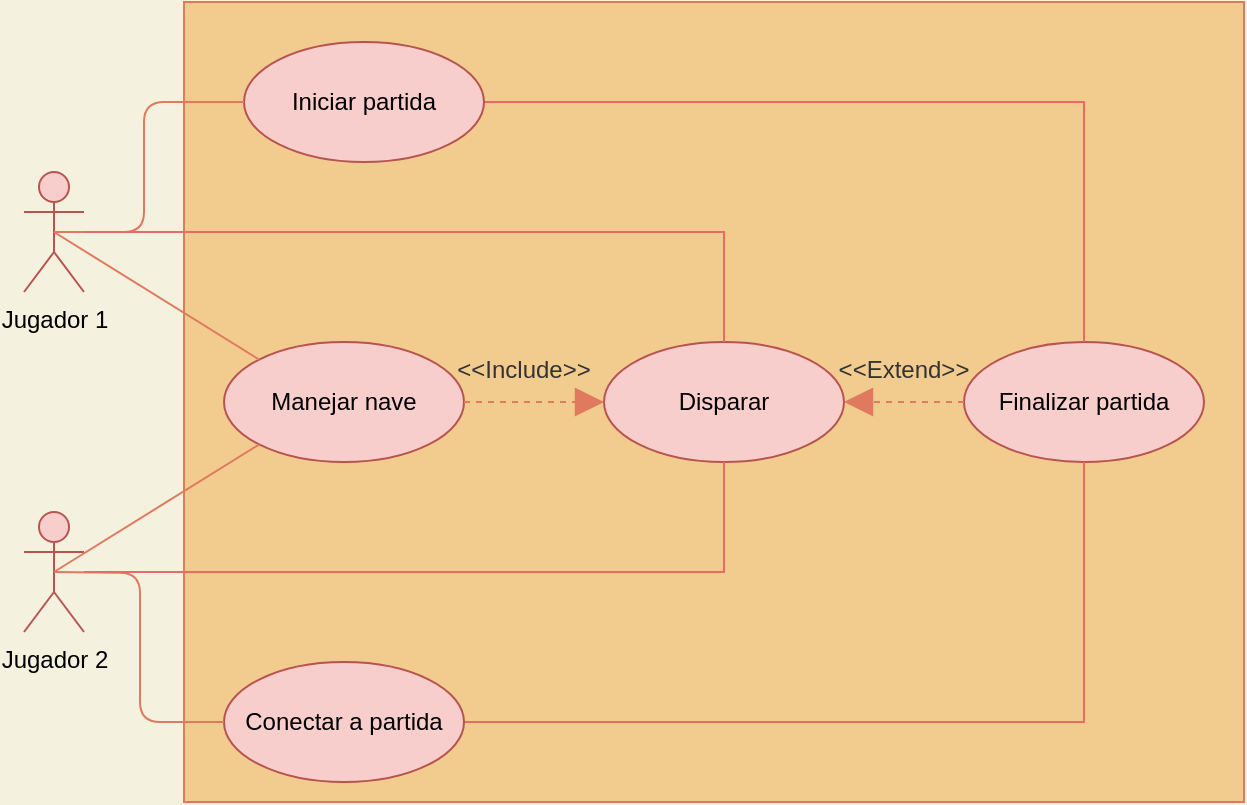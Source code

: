 <mxfile version="14.3.0" type="github">
  <diagram id="6kgjOH2YoebUZyhoihcM" name="Page-1">
    <mxGraphModel dx="782" dy="437" grid="1" gridSize="10" guides="1" tooltips="1" connect="1" arrows="1" fold="1" page="1" pageScale="1" pageWidth="827" pageHeight="1169" background="#F4F1DE" math="0" shadow="0">
      <root>
        <mxCell id="0" />
        <mxCell id="1" parent="0" />
        <mxCell id="aP5YiY-fnJIJvlbnE2W6-2" value="Jugador 1" style="shape=umlActor;verticalLabelPosition=bottom;verticalAlign=top;html=1;rounded=0;sketch=0;strokeColor=#b85450;fillColor=#f8cecc;" parent="1" vertex="1">
          <mxGeometry x="130" y="105" width="30" height="60" as="geometry" />
        </mxCell>
        <mxCell id="aP5YiY-fnJIJvlbnE2W6-3" value="Jugador 2" style="shape=umlActor;verticalLabelPosition=bottom;verticalAlign=top;html=1;rounded=0;sketch=0;strokeColor=#b85450;fillColor=#f8cecc;" parent="1" vertex="1">
          <mxGeometry x="130" y="275" width="30" height="60" as="geometry" />
        </mxCell>
        <mxCell id="aP5YiY-fnJIJvlbnE2W6-4" value="" style="rounded=0;whiteSpace=wrap;html=1;sketch=0;strokeColor=#E07A5F;fillColor=#F2CC8F;fontColor=#393C56;" parent="1" vertex="1">
          <mxGeometry x="210" y="20" width="530" height="400" as="geometry" />
        </mxCell>
        <mxCell id="aP5YiY-fnJIJvlbnE2W6-5" value="Finalizar partida" style="ellipse;whiteSpace=wrap;html=1;rounded=0;sketch=0;strokeColor=#b85450;fillColor=#f8cecc;" parent="1" vertex="1">
          <mxGeometry x="600" y="190" width="120" height="60" as="geometry" />
        </mxCell>
        <mxCell id="O0BVq0K3hkom_qacDYXV-1" style="edgeStyle=orthogonalEdgeStyle;rounded=0;orthogonalLoop=1;jettySize=auto;html=1;entryX=0.5;entryY=1;entryDx=0;entryDy=0;endArrow=none;endFill=0;strokeColor=#EA6B66;" edge="1" parent="1" source="aP5YiY-fnJIJvlbnE2W6-10" target="aP5YiY-fnJIJvlbnE2W6-5">
          <mxGeometry relative="1" as="geometry" />
        </mxCell>
        <mxCell id="aP5YiY-fnJIJvlbnE2W6-10" value="Conectar a partida" style="ellipse;whiteSpace=wrap;html=1;rounded=0;sketch=0;strokeColor=#b85450;fillColor=#f8cecc;" parent="1" vertex="1">
          <mxGeometry x="230" y="350" width="120" height="60" as="geometry" />
        </mxCell>
        <mxCell id="aP5YiY-fnJIJvlbnE2W6-11" value="" style="endArrow=none;html=1;edgeStyle=orthogonalEdgeStyle;strokeColor=#E07A5F;fillColor=#F2CC8F;fontColor=#393C56;entryX=0;entryY=0.5;entryDx=0;entryDy=0;" parent="1" target="aP5YiY-fnJIJvlbnE2W6-10" edge="1">
          <mxGeometry relative="1" as="geometry">
            <mxPoint x="145" y="305" as="sourcePoint" />
            <mxPoint x="520" y="400" as="targetPoint" />
          </mxGeometry>
        </mxCell>
        <mxCell id="aP5YiY-fnJIJvlbnE2W6-12" value="Manejar nave" style="ellipse;whiteSpace=wrap;html=1;rounded=0;sketch=0;strokeColor=#b85450;fillColor=#f8cecc;" parent="1" vertex="1">
          <mxGeometry x="230" y="190" width="120" height="60" as="geometry" />
        </mxCell>
        <mxCell id="aP5YiY-fnJIJvlbnE2W6-17" value="" style="endArrow=none;html=1;strokeColor=#E07A5F;fillColor=#F2CC8F;fontColor=#393C56;exitX=0.5;exitY=0.5;exitDx=0;exitDy=0;exitPerimeter=0;entryX=0;entryY=1;entryDx=0;entryDy=0;" parent="1" source="aP5YiY-fnJIJvlbnE2W6-3" target="aP5YiY-fnJIJvlbnE2W6-12" edge="1">
          <mxGeometry width="50" height="50" relative="1" as="geometry">
            <mxPoint x="420" y="250" as="sourcePoint" />
            <mxPoint x="470" y="200" as="targetPoint" />
          </mxGeometry>
        </mxCell>
        <mxCell id="aP5YiY-fnJIJvlbnE2W6-18" value="" style="endArrow=none;html=1;strokeColor=#E07A5F;fillColor=#F2CC8F;fontColor=#393C56;exitX=0.5;exitY=0.5;exitDx=0;exitDy=0;exitPerimeter=0;entryX=0;entryY=0;entryDx=0;entryDy=0;" parent="1" source="aP5YiY-fnJIJvlbnE2W6-2" target="aP5YiY-fnJIJvlbnE2W6-12" edge="1">
          <mxGeometry width="50" height="50" relative="1" as="geometry">
            <mxPoint x="155" y="315" as="sourcePoint" />
            <mxPoint x="327.574" y="251.213" as="targetPoint" />
          </mxGeometry>
        </mxCell>
        <mxCell id="aP5YiY-fnJIJvlbnE2W6-19" value="Disparar" style="ellipse;whiteSpace=wrap;html=1;rounded=0;sketch=0;strokeColor=#b85450;fillColor=#f8cecc;" parent="1" vertex="1">
          <mxGeometry x="420" y="190" width="120" height="60" as="geometry" />
        </mxCell>
        <mxCell id="O0BVq0K3hkom_qacDYXV-3" style="edgeStyle=orthogonalEdgeStyle;rounded=0;orthogonalLoop=1;jettySize=auto;html=1;entryX=0.5;entryY=0;entryDx=0;entryDy=0;endArrow=none;endFill=0;strokeColor=#EA6B66;" edge="1" parent="1" source="aP5YiY-fnJIJvlbnE2W6-26" target="aP5YiY-fnJIJvlbnE2W6-5">
          <mxGeometry relative="1" as="geometry" />
        </mxCell>
        <mxCell id="aP5YiY-fnJIJvlbnE2W6-26" value="Iniciar partida" style="ellipse;whiteSpace=wrap;html=1;rounded=0;sketch=0;strokeColor=#b85450;fillColor=#f8cecc;" parent="1" vertex="1">
          <mxGeometry x="240" y="40" width="120" height="60" as="geometry" />
        </mxCell>
        <mxCell id="aP5YiY-fnJIJvlbnE2W6-27" value="" style="endArrow=block;dashed=1;endFill=1;endSize=12;html=1;strokeColor=#E07A5F;fillColor=#F2CC8F;fontColor=#393C56;exitX=1;exitY=0.5;exitDx=0;exitDy=0;" parent="1" source="aP5YiY-fnJIJvlbnE2W6-12" edge="1">
          <mxGeometry width="160" relative="1" as="geometry">
            <mxPoint x="360" y="230" as="sourcePoint" />
            <mxPoint x="420" y="220" as="targetPoint" />
          </mxGeometry>
        </mxCell>
        <mxCell id="aP5YiY-fnJIJvlbnE2W6-28" value="&lt;&lt;Include&gt;&gt;" style="text;align=center;fontStyle=0;verticalAlign=middle;spacingLeft=3;spacingRight=3;strokeColor=none;rotatable=0;points=[[0,0.5],[1,0.5]];portConstraint=eastwest;rounded=0;sketch=0;fontColor=#333333;" parent="1" vertex="1">
          <mxGeometry x="340" y="190" width="80" height="26" as="geometry" />
        </mxCell>
        <mxCell id="O0BVq0K3hkom_qacDYXV-4" value="" style="endArrow=block;dashed=1;endFill=1;endSize=12;html=1;strokeColor=#E07A5F;fillColor=#F2CC8F;fontColor=#393C56;exitX=0;exitY=0.5;exitDx=0;exitDy=0;entryX=1;entryY=0.5;entryDx=0;entryDy=0;" edge="1" parent="1" source="aP5YiY-fnJIJvlbnE2W6-5" target="aP5YiY-fnJIJvlbnE2W6-19">
          <mxGeometry width="160" relative="1" as="geometry">
            <mxPoint x="360" y="230" as="sourcePoint" />
            <mxPoint x="430" y="230" as="targetPoint" />
          </mxGeometry>
        </mxCell>
        <mxCell id="O0BVq0K3hkom_qacDYXV-5" value="&lt;&lt;Extend&gt;&gt;" style="text;align=center;fontStyle=0;verticalAlign=middle;spacingLeft=3;spacingRight=3;strokeColor=none;rotatable=0;points=[[0,0.5],[1,0.5]];portConstraint=eastwest;rounded=0;sketch=0;fontColor=#333333;" vertex="1" parent="1">
          <mxGeometry x="530" y="190" width="80" height="26" as="geometry" />
        </mxCell>
        <mxCell id="O0BVq0K3hkom_qacDYXV-7" style="edgeStyle=orthogonalEdgeStyle;rounded=0;orthogonalLoop=1;jettySize=auto;html=1;entryX=0.5;entryY=1;entryDx=0;entryDy=0;endArrow=none;endFill=0;strokeColor=#EA6B66;" edge="1" parent="1" source="aP5YiY-fnJIJvlbnE2W6-3" target="aP5YiY-fnJIJvlbnE2W6-19">
          <mxGeometry relative="1" as="geometry" />
        </mxCell>
        <mxCell id="aP5YiY-fnJIJvlbnE2W6-7" value="" style="endArrow=none;html=1;edgeStyle=orthogonalEdgeStyle;strokeColor=#E07A5F;fillColor=#F2CC8F;fontColor=#393C56;exitX=0.5;exitY=0.5;exitDx=0;exitDy=0;exitPerimeter=0;entryX=0;entryY=0.5;entryDx=0;entryDy=0;" parent="1" source="aP5YiY-fnJIJvlbnE2W6-2" target="aP5YiY-fnJIJvlbnE2W6-26" edge="1">
          <mxGeometry relative="1" as="geometry">
            <mxPoint x="360" y="230" as="sourcePoint" />
            <mxPoint x="520" y="230" as="targetPoint" />
            <Array as="points">
              <mxPoint x="190" y="135" />
              <mxPoint x="190" y="70" />
            </Array>
          </mxGeometry>
        </mxCell>
        <mxCell id="O0BVq0K3hkom_qacDYXV-6" style="edgeStyle=orthogonalEdgeStyle;rounded=0;orthogonalLoop=1;jettySize=auto;html=1;entryX=0.5;entryY=0;entryDx=0;entryDy=0;endArrow=none;endFill=0;strokeColor=#EA6B66;" edge="1" parent="1" source="aP5YiY-fnJIJvlbnE2W6-2" target="aP5YiY-fnJIJvlbnE2W6-19">
          <mxGeometry relative="1" as="geometry" />
        </mxCell>
      </root>
    </mxGraphModel>
  </diagram>
</mxfile>
